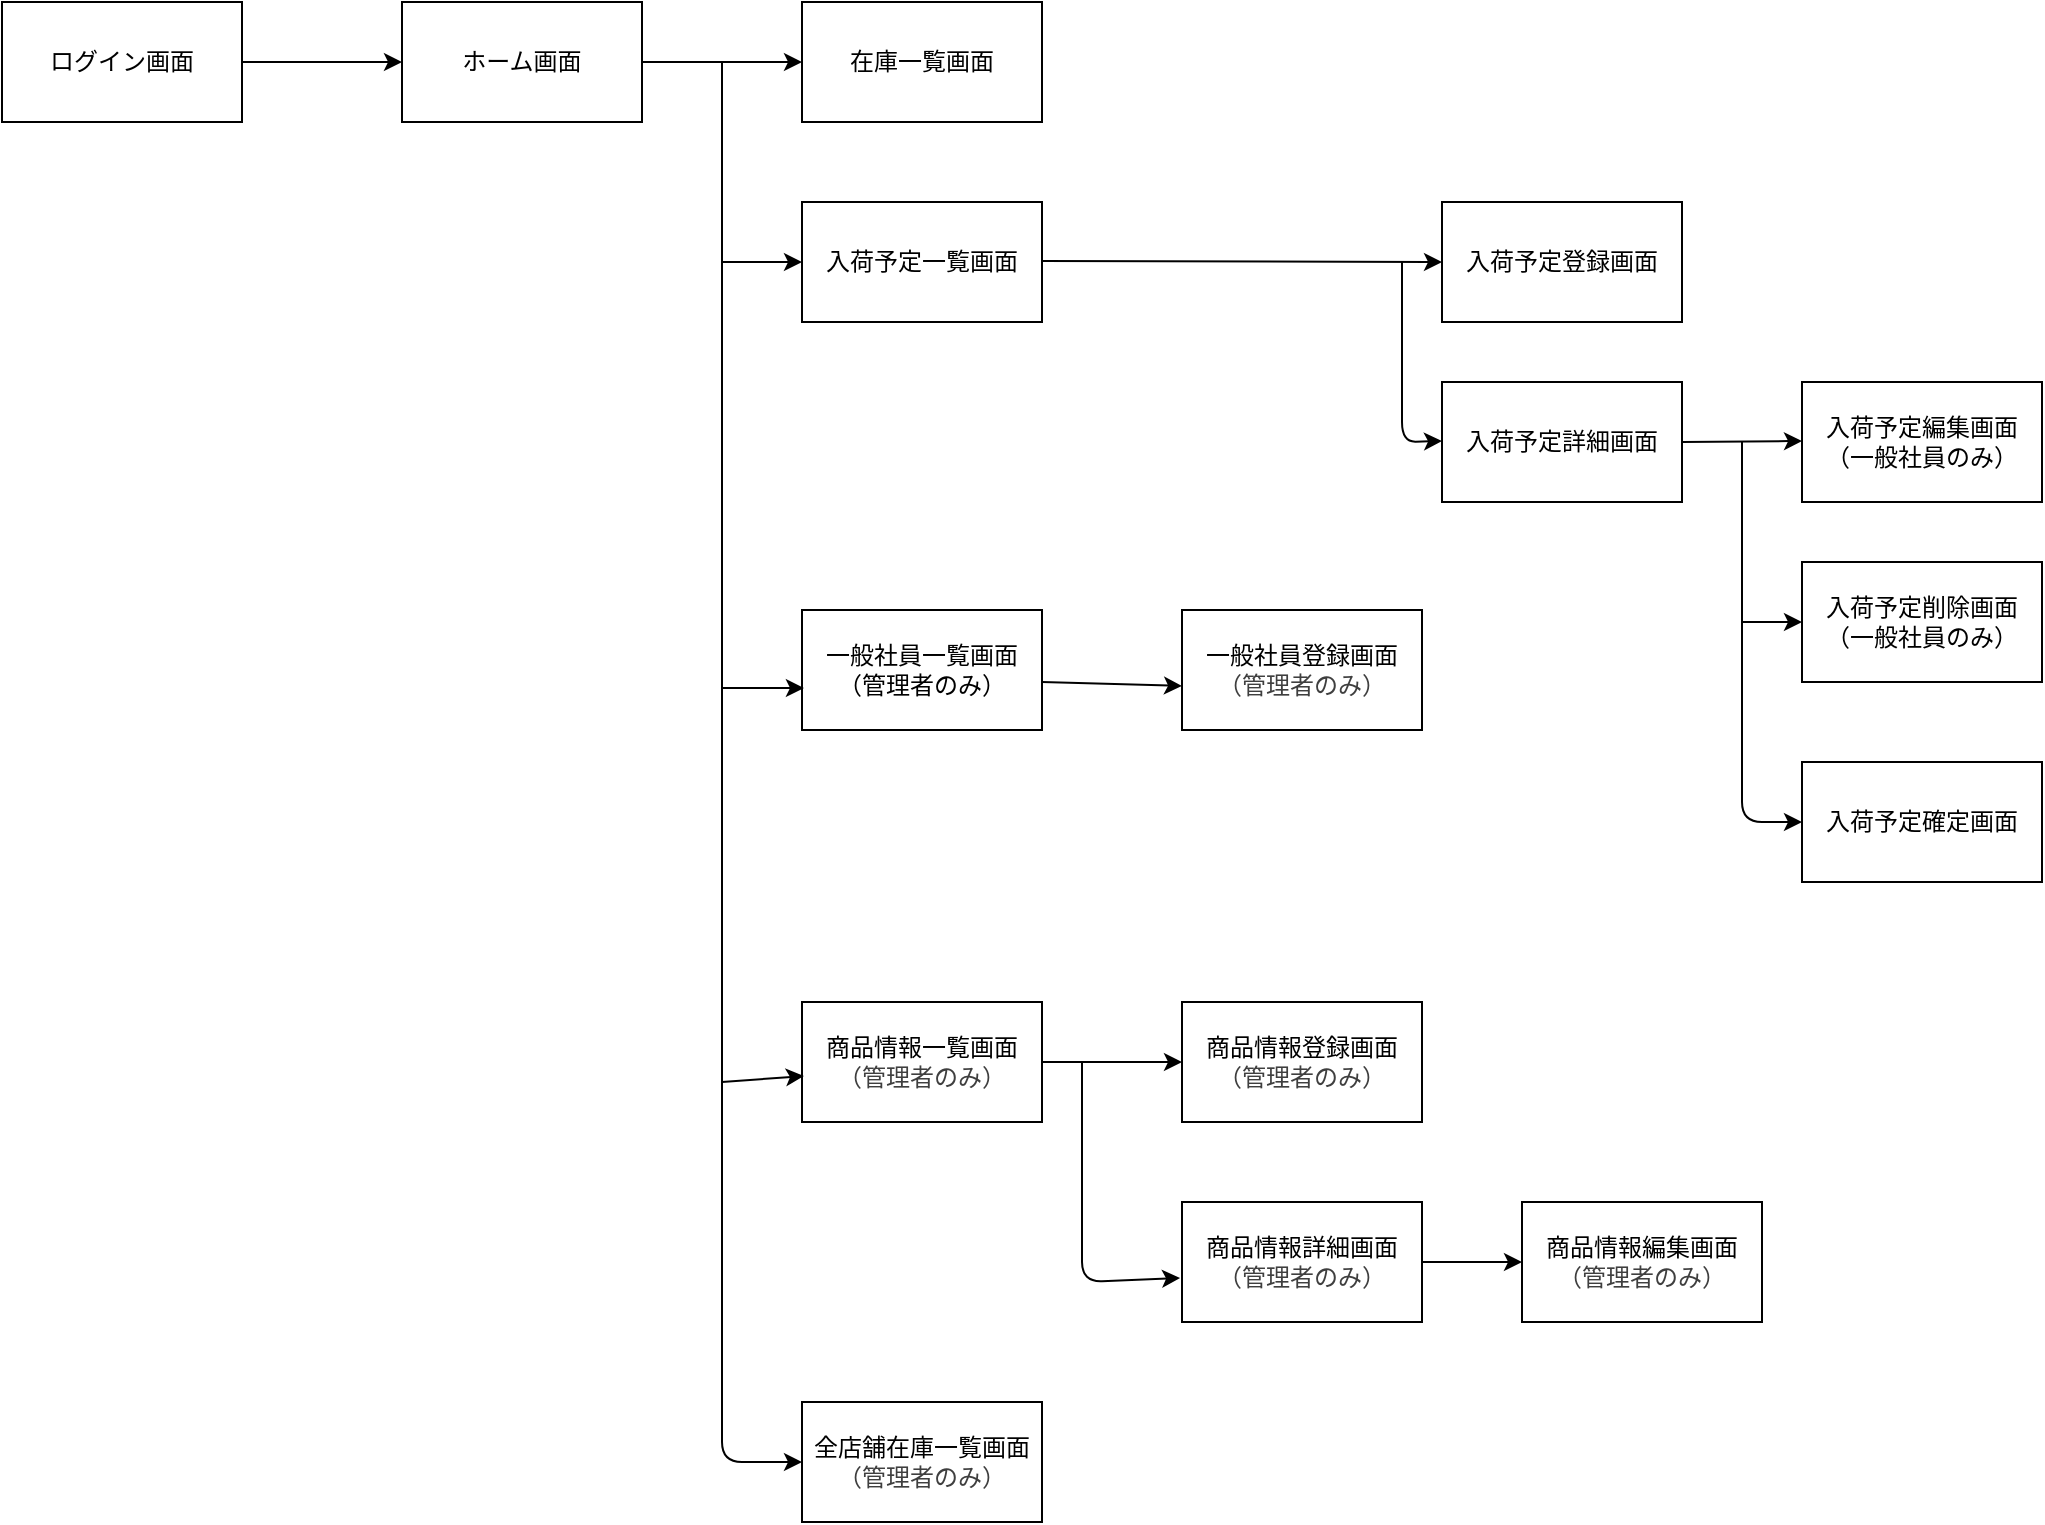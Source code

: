 <mxfile>
    <diagram id="IM_zakRW415zAf5FKa64" name="ページ1">
        <mxGraphModel dx="736" dy="647" grid="1" gridSize="10" guides="1" tooltips="1" connect="1" arrows="1" fold="1" page="1" pageScale="1" pageWidth="1169" pageHeight="827" math="0" shadow="0">
            <root>
                <mxCell id="0"/>
                <mxCell id="1" parent="0"/>
                <mxCell id="2" value="ログイン画面" style="rounded=0;whiteSpace=wrap;html=1;" parent="1" vertex="1">
                    <mxGeometry x="40" y="80" width="120" height="60" as="geometry"/>
                </mxCell>
                <mxCell id="3" value="ホーム画面" style="rounded=0;whiteSpace=wrap;html=1;" parent="1" vertex="1">
                    <mxGeometry x="240" y="80" width="120" height="60" as="geometry"/>
                </mxCell>
                <mxCell id="4" value="" style="endArrow=classic;html=1;entryX=0;entryY=0.5;entryDx=0;entryDy=0;" parent="1" target="3" edge="1">
                    <mxGeometry width="50" height="50" relative="1" as="geometry">
                        <mxPoint x="160" y="110" as="sourcePoint"/>
                        <mxPoint x="210" y="60" as="targetPoint"/>
                    </mxGeometry>
                </mxCell>
                <mxCell id="5" value="在庫一覧画面" style="rounded=0;whiteSpace=wrap;html=1;" parent="1" vertex="1">
                    <mxGeometry x="440" y="80" width="120" height="60" as="geometry"/>
                </mxCell>
                <mxCell id="6" value="" style="endArrow=classic;html=1;entryX=0;entryY=0.5;entryDx=0;entryDy=0;" parent="1" target="5" edge="1">
                    <mxGeometry width="50" height="50" relative="1" as="geometry">
                        <mxPoint x="360" y="110" as="sourcePoint"/>
                        <mxPoint x="410" y="60" as="targetPoint"/>
                    </mxGeometry>
                </mxCell>
                <mxCell id="7" value="" style="endArrow=classic;html=1;entryX=0;entryY=0.5;entryDx=0;entryDy=0;" parent="1" target="39" edge="1">
                    <mxGeometry width="50" height="50" relative="1" as="geometry">
                        <mxPoint x="400" y="110" as="sourcePoint"/>
                        <mxPoint x="400" y="860" as="targetPoint"/>
                        <Array as="points">
                            <mxPoint x="400" y="480"/>
                            <mxPoint x="400" y="810"/>
                        </Array>
                    </mxGeometry>
                </mxCell>
                <mxCell id="8" value="入荷予定一覧画面" style="rounded=0;whiteSpace=wrap;html=1;" parent="1" vertex="1">
                    <mxGeometry x="440" y="180" width="120" height="60" as="geometry"/>
                </mxCell>
                <mxCell id="11" value="入荷予定詳細画面" style="rounded=0;whiteSpace=wrap;html=1;" parent="1" vertex="1">
                    <mxGeometry x="760" y="270" width="120" height="60" as="geometry"/>
                </mxCell>
                <mxCell id="12" value="" style="endArrow=classic;html=1;" parent="1" edge="1">
                    <mxGeometry width="50" height="50" relative="1" as="geometry">
                        <mxPoint x="560" y="209.5" as="sourcePoint"/>
                        <mxPoint x="760" y="210" as="targetPoint"/>
                    </mxGeometry>
                </mxCell>
                <mxCell id="13" value="" style="endArrow=classic;html=1;" parent="1" target="19" edge="1">
                    <mxGeometry width="50" height="50" relative="1" as="geometry">
                        <mxPoint x="910" y="300" as="sourcePoint"/>
                        <mxPoint x="1079.04" y="499" as="targetPoint"/>
                        <Array as="points">
                            <mxPoint x="910" y="390"/>
                            <mxPoint x="910" y="490"/>
                        </Array>
                    </mxGeometry>
                </mxCell>
                <mxCell id="14" value="入荷予定登録画面" style="rounded=0;whiteSpace=wrap;html=1;" parent="1" vertex="1">
                    <mxGeometry x="760" y="180" width="120" height="60" as="geometry"/>
                </mxCell>
                <mxCell id="15" value="" style="endArrow=classic;html=1;entryX=0;entryY=0.5;entryDx=0;entryDy=0;" parent="1" target="8" edge="1">
                    <mxGeometry width="50" height="50" relative="1" as="geometry">
                        <mxPoint x="400" y="210" as="sourcePoint"/>
                        <mxPoint x="450" y="160" as="targetPoint"/>
                    </mxGeometry>
                </mxCell>
                <mxCell id="16" value="" style="endArrow=classic;html=1;entryX=0;entryY=0.5;entryDx=0;entryDy=0;" parent="1" edge="1">
                    <mxGeometry width="50" height="50" relative="1" as="geometry">
                        <mxPoint x="740" y="210" as="sourcePoint"/>
                        <mxPoint x="760" y="299.5" as="targetPoint"/>
                        <Array as="points">
                            <mxPoint x="740" y="300"/>
                        </Array>
                    </mxGeometry>
                </mxCell>
                <mxCell id="17" value="入荷予定編集画面&lt;div&gt;（一般社員のみ）&lt;/div&gt;" style="rounded=0;whiteSpace=wrap;html=1;" parent="1" vertex="1">
                    <mxGeometry x="940" y="270" width="120" height="60" as="geometry"/>
                </mxCell>
                <mxCell id="18" value="入荷予定削除画面&lt;div&gt;（一般社員のみ）&lt;/div&gt;" style="rounded=0;whiteSpace=wrap;html=1;" parent="1" vertex="1">
                    <mxGeometry x="940" y="360" width="120" height="60" as="geometry"/>
                </mxCell>
                <mxCell id="19" value="入荷予定確定画面" style="rounded=0;whiteSpace=wrap;html=1;" parent="1" vertex="1">
                    <mxGeometry x="940" y="460" width="120" height="60" as="geometry"/>
                </mxCell>
                <mxCell id="20" value="" style="endArrow=classic;html=1;entryX=0;entryY=0.5;entryDx=0;entryDy=0;" parent="1" target="18" edge="1">
                    <mxGeometry width="50" height="50" relative="1" as="geometry">
                        <mxPoint x="910" y="390" as="sourcePoint"/>
                        <mxPoint x="820" y="340" as="targetPoint"/>
                    </mxGeometry>
                </mxCell>
                <mxCell id="21" value="" style="endArrow=classic;html=1;exitX=1;exitY=0.5;exitDx=0;exitDy=0;" parent="1" source="11" edge="1">
                    <mxGeometry width="50" height="50" relative="1" as="geometry">
                        <mxPoint x="910" y="299.5" as="sourcePoint"/>
                        <mxPoint x="940" y="299.5" as="targetPoint"/>
                    </mxGeometry>
                </mxCell>
                <mxCell id="22" value="一般社員一覧画面&lt;div&gt;（管理者のみ）&lt;/div&gt;" style="rounded=0;whiteSpace=wrap;html=1;" parent="1" vertex="1">
                    <mxGeometry x="440" y="384" width="120" height="60" as="geometry"/>
                </mxCell>
                <mxCell id="23" value="" style="endArrow=classic;html=1;entryX=0.008;entryY=0.65;entryDx=0;entryDy=0;entryPerimeter=0;" parent="1" target="22" edge="1">
                    <mxGeometry width="50" height="50" relative="1" as="geometry">
                        <mxPoint x="400" y="423" as="sourcePoint"/>
                        <mxPoint x="450" y="270" as="targetPoint"/>
                    </mxGeometry>
                </mxCell>
                <mxCell id="24" value="商品情報一覧画面&lt;div&gt;&lt;span style=&quot;color: rgb(63, 63, 63);&quot;&gt;（管理者のみ）&lt;/span&gt;&lt;/div&gt;" style="rounded=0;whiteSpace=wrap;html=1;" parent="1" vertex="1">
                    <mxGeometry x="440" y="580" width="120" height="60" as="geometry"/>
                </mxCell>
                <mxCell id="26" value="一般社員登録画面&lt;div&gt;&lt;span style=&quot;color: rgb(63, 63, 63);&quot;&gt;（管理者のみ）&lt;/span&gt;&lt;/div&gt;" style="rounded=0;whiteSpace=wrap;html=1;" parent="1" vertex="1">
                    <mxGeometry x="630" y="384" width="120" height="60" as="geometry"/>
                </mxCell>
                <mxCell id="28" value="" style="endArrow=classic;html=1;entryX=0;entryY=0.633;entryDx=0;entryDy=0;entryPerimeter=0;" parent="1" target="26" edge="1">
                    <mxGeometry width="50" height="50" relative="1" as="geometry">
                        <mxPoint x="560" y="420" as="sourcePoint"/>
                        <mxPoint x="610" y="370" as="targetPoint"/>
                    </mxGeometry>
                </mxCell>
                <mxCell id="30" value="商品情報登録画面&lt;div&gt;&lt;span style=&quot;color: rgb(63, 63, 63);&quot;&gt;（管理者のみ）&lt;/span&gt;&lt;/div&gt;" style="rounded=0;whiteSpace=wrap;html=1;" parent="1" vertex="1">
                    <mxGeometry x="630" y="580" width="120" height="60" as="geometry"/>
                </mxCell>
                <mxCell id="35" value="" style="edgeStyle=none;html=1;" parent="1" source="31" target="32" edge="1">
                    <mxGeometry relative="1" as="geometry"/>
                </mxCell>
                <mxCell id="31" value="商品情報詳細画面&lt;div&gt;&lt;span style=&quot;color: rgb(63, 63, 63);&quot;&gt;（管理者のみ）&lt;/span&gt;&lt;/div&gt;" style="rounded=0;whiteSpace=wrap;html=1;" parent="1" vertex="1">
                    <mxGeometry x="630" y="680" width="120" height="60" as="geometry"/>
                </mxCell>
                <mxCell id="32" value="商品情報編集画面&lt;div&gt;&lt;span style=&quot;color: rgb(63, 63, 63);&quot;&gt;（管理者のみ）&lt;/span&gt;&lt;/div&gt;" style="rounded=0;whiteSpace=wrap;html=1;" parent="1" vertex="1">
                    <mxGeometry x="800" y="680" width="120" height="60" as="geometry"/>
                </mxCell>
                <mxCell id="34" value="" style="endArrow=classic;html=1;entryX=0;entryY=0.5;entryDx=0;entryDy=0;entryPerimeter=0;exitX=1;exitY=0.5;exitDx=0;exitDy=0;" parent="1" source="24" target="30" edge="1">
                    <mxGeometry width="50" height="50" relative="1" as="geometry">
                        <mxPoint x="560" y="620" as="sourcePoint"/>
                        <mxPoint x="610" y="570" as="targetPoint"/>
                    </mxGeometry>
                </mxCell>
                <mxCell id="37" value="" style="endArrow=classic;html=1;entryX=-0.008;entryY=0.633;entryDx=0;entryDy=0;entryPerimeter=0;" parent="1" target="31" edge="1">
                    <mxGeometry width="50" height="50" relative="1" as="geometry">
                        <mxPoint x="580" y="610" as="sourcePoint"/>
                        <mxPoint x="630" y="560" as="targetPoint"/>
                        <Array as="points">
                            <mxPoint x="580" y="720"/>
                        </Array>
                    </mxGeometry>
                </mxCell>
                <mxCell id="38" value="" style="endArrow=classic;html=1;entryX=0.008;entryY=0.617;entryDx=0;entryDy=0;entryPerimeter=0;" parent="1" target="24" edge="1">
                    <mxGeometry width="50" height="50" relative="1" as="geometry">
                        <mxPoint x="400" y="620" as="sourcePoint"/>
                        <mxPoint x="450" y="570" as="targetPoint"/>
                    </mxGeometry>
                </mxCell>
                <mxCell id="39" value="全店舗在庫一覧画面&lt;div&gt;&lt;span style=&quot;color: rgb(63, 63, 63);&quot;&gt;（管理者のみ）&lt;/span&gt;&lt;/div&gt;" style="rounded=0;whiteSpace=wrap;html=1;" parent="1" vertex="1">
                    <mxGeometry x="440" y="780" width="120" height="60" as="geometry"/>
                </mxCell>
            </root>
        </mxGraphModel>
    </diagram>
</mxfile>